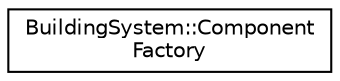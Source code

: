 digraph "Graphical Class Hierarchy"
{
  edge [fontname="Helvetica",fontsize="10",labelfontname="Helvetica",labelfontsize="10"];
  node [fontname="Helvetica",fontsize="10",shape=record];
  rankdir="LR";
  Node0 [label="BuildingSystem::Component\lFactory",height=0.2,width=0.4,color="black", fillcolor="white", style="filled",URL="$classBuildingSystem_1_1ComponentFactory.html"];
}
